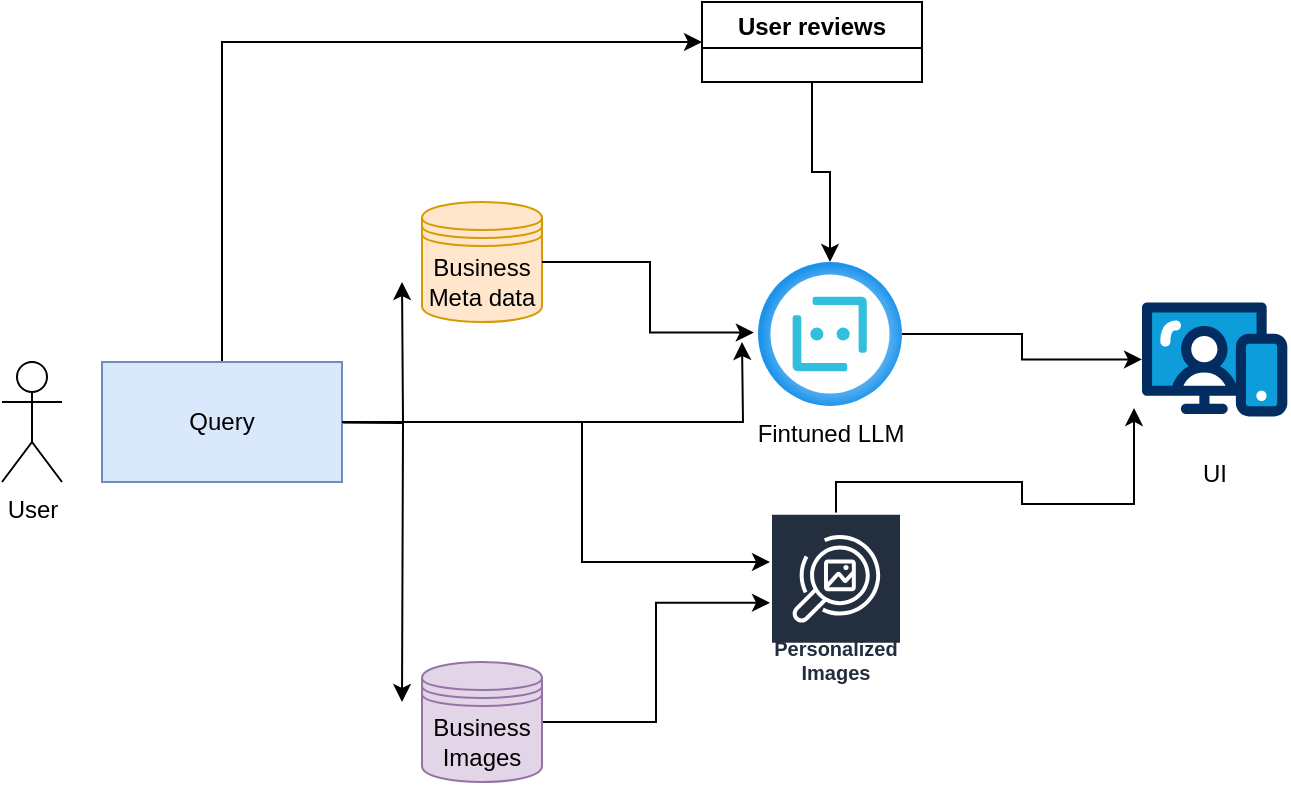 <mxfile version="24.7.1" type="github">
  <diagram name="Page-1" id="kaDvxghzX0mULwTv-LZ7">
    <mxGraphModel dx="794" dy="1615" grid="1" gridSize="10" guides="1" tooltips="1" connect="1" arrows="1" fold="1" page="1" pageScale="1" pageWidth="827" pageHeight="1169" background="none" math="0" shadow="0">
      <root>
        <mxCell id="0" />
        <mxCell id="1" parent="0" />
        <mxCell id="uk2FloNmh11kyuh5neVs-7" style="edgeStyle=orthogonalEdgeStyle;rounded=0;orthogonalLoop=1;jettySize=auto;html=1;exitX=1;exitY=0.5;exitDx=0;exitDy=0;" edge="1" parent="1">
          <mxGeometry relative="1" as="geometry">
            <mxPoint x="170" y="130" as="sourcePoint" />
            <mxPoint x="240" y="270" as="targetPoint" />
          </mxGeometry>
        </mxCell>
        <mxCell id="uk2FloNmh11kyuh5neVs-8" style="edgeStyle=orthogonalEdgeStyle;rounded=0;orthogonalLoop=1;jettySize=auto;html=1;exitX=1;exitY=0.5;exitDx=0;exitDy=0;" edge="1" parent="1" source="uk2FloNmh11kyuh5neVs-1" target="uk2FloNmh11kyuh5neVs-6">
          <mxGeometry relative="1" as="geometry">
            <Array as="points">
              <mxPoint x="330" y="130" />
              <mxPoint x="330" y="200" />
            </Array>
          </mxGeometry>
        </mxCell>
        <mxCell id="uk2FloNmh11kyuh5neVs-9" style="edgeStyle=orthogonalEdgeStyle;rounded=0;orthogonalLoop=1;jettySize=auto;html=1;exitX=1;exitY=0.5;exitDx=0;exitDy=0;" edge="1" parent="1" source="uk2FloNmh11kyuh5neVs-1">
          <mxGeometry relative="1" as="geometry">
            <mxPoint x="240" y="60" as="targetPoint" />
          </mxGeometry>
        </mxCell>
        <mxCell id="uk2FloNmh11kyuh5neVs-37" style="edgeStyle=orthogonalEdgeStyle;rounded=0;orthogonalLoop=1;jettySize=auto;html=1;exitX=0.5;exitY=0;exitDx=0;exitDy=0;entryX=0;entryY=0.5;entryDx=0;entryDy=0;" edge="1" parent="1" source="uk2FloNmh11kyuh5neVs-1" target="uk2FloNmh11kyuh5neVs-35">
          <mxGeometry relative="1" as="geometry" />
        </mxCell>
        <mxCell id="uk2FloNmh11kyuh5neVs-1" value="Query" style="rounded=0;whiteSpace=wrap;html=1;fillColor=#dae8fc;strokeColor=#6c8ebf;" vertex="1" parent="1">
          <mxGeometry x="90" y="100" width="120" height="60" as="geometry" />
        </mxCell>
        <mxCell id="uk2FloNmh11kyuh5neVs-3" value="Business&lt;div&gt;Meta data&lt;/div&gt;" style="shape=datastore;whiteSpace=wrap;html=1;fillColor=#ffe6cc;strokeColor=#d79b00;" vertex="1" parent="1">
          <mxGeometry x="250" y="20" width="60" height="60" as="geometry" />
        </mxCell>
        <mxCell id="uk2FloNmh11kyuh5neVs-45" value="" style="edgeStyle=orthogonalEdgeStyle;rounded=0;orthogonalLoop=1;jettySize=auto;html=1;" edge="1" parent="1" source="uk2FloNmh11kyuh5neVs-4" target="uk2FloNmh11kyuh5neVs-15">
          <mxGeometry relative="1" as="geometry" />
        </mxCell>
        <mxCell id="uk2FloNmh11kyuh5neVs-4" value="Fintuned LLM" style="image;aspect=fixed;html=1;points=[];align=center;fontSize=12;image=img/lib/azure2/ai_machine_learning/Bot_Services.svg;" vertex="1" parent="1">
          <mxGeometry x="418" y="50" width="72" height="72" as="geometry" />
        </mxCell>
        <mxCell id="uk2FloNmh11kyuh5neVs-13" value="" style="edgeStyle=orthogonalEdgeStyle;rounded=0;orthogonalLoop=1;jettySize=auto;html=1;" edge="1" parent="1" source="uk2FloNmh11kyuh5neVs-5" target="uk2FloNmh11kyuh5neVs-6">
          <mxGeometry relative="1" as="geometry" />
        </mxCell>
        <mxCell id="uk2FloNmh11kyuh5neVs-5" value="Business Images" style="shape=datastore;whiteSpace=wrap;html=1;fillColor=#e1d5e7;strokeColor=#9673a6;" vertex="1" parent="1">
          <mxGeometry x="250" y="250" width="60" height="60" as="geometry" />
        </mxCell>
        <mxCell id="uk2FloNmh11kyuh5neVs-47" value="" style="edgeStyle=orthogonalEdgeStyle;rounded=0;orthogonalLoop=1;jettySize=auto;html=1;entryX=-0.055;entryY=0.926;entryDx=0;entryDy=0;entryPerimeter=0;" edge="1" parent="1" source="uk2FloNmh11kyuh5neVs-6" target="uk2FloNmh11kyuh5neVs-15">
          <mxGeometry relative="1" as="geometry">
            <mxPoint x="550" y="150" as="targetPoint" />
            <Array as="points">
              <mxPoint x="457" y="160" />
              <mxPoint x="550" y="160" />
              <mxPoint x="550" y="171" />
            </Array>
          </mxGeometry>
        </mxCell>
        <mxCell id="uk2FloNmh11kyuh5neVs-6" value="&lt;div&gt;&lt;br&gt;&lt;/div&gt;&lt;br&gt;Personalized Images" style="sketch=0;outlineConnect=0;fontColor=#232F3E;gradientColor=none;strokeColor=#ffffff;fillColor=#232F3E;dashed=0;verticalLabelPosition=middle;verticalAlign=bottom;align=center;html=1;whiteSpace=wrap;fontSize=10;fontStyle=1;spacing=3;shape=mxgraph.aws4.productIcon;prIcon=mxgraph.aws4.rekognition_image;" vertex="1" parent="1">
          <mxGeometry x="424" y="175.4" width="66" height="90" as="geometry" />
        </mxCell>
        <mxCell id="uk2FloNmh11kyuh5neVs-10" style="edgeStyle=orthogonalEdgeStyle;rounded=0;orthogonalLoop=1;jettySize=auto;html=1;exitX=1;exitY=0.5;exitDx=0;exitDy=0;" edge="1" parent="1" source="uk2FloNmh11kyuh5neVs-1">
          <mxGeometry relative="1" as="geometry">
            <mxPoint x="410" y="90" as="targetPoint" />
          </mxGeometry>
        </mxCell>
        <mxCell id="uk2FloNmh11kyuh5neVs-12" style="edgeStyle=orthogonalEdgeStyle;rounded=0;orthogonalLoop=1;jettySize=auto;html=1;exitX=1;exitY=0.5;exitDx=0;exitDy=0;entryX=-0.029;entryY=0.49;entryDx=0;entryDy=0;entryPerimeter=0;" edge="1" parent="1" source="uk2FloNmh11kyuh5neVs-3" target="uk2FloNmh11kyuh5neVs-4">
          <mxGeometry relative="1" as="geometry" />
        </mxCell>
        <mxCell id="uk2FloNmh11kyuh5neVs-15" value="UI" style="verticalLabelPosition=bottom;aspect=fixed;html=1;shape=mxgraph.salesforce.web;" vertex="1" parent="1">
          <mxGeometry x="610" y="70" width="72.66" height="57.4" as="geometry" />
        </mxCell>
        <mxCell id="uk2FloNmh11kyuh5neVs-16" value="User" style="shape=umlActor;verticalLabelPosition=bottom;verticalAlign=top;html=1;outlineConnect=0;" vertex="1" parent="1">
          <mxGeometry x="40" y="100" width="30" height="60" as="geometry" />
        </mxCell>
        <mxCell id="uk2FloNmh11kyuh5neVs-36" value="" style="edgeStyle=orthogonalEdgeStyle;rounded=0;orthogonalLoop=1;jettySize=auto;html=1;" edge="1" parent="1" source="uk2FloNmh11kyuh5neVs-35" target="uk2FloNmh11kyuh5neVs-4">
          <mxGeometry relative="1" as="geometry" />
        </mxCell>
        <mxCell id="uk2FloNmh11kyuh5neVs-35" value="User reviews" style="swimlane;" vertex="1" collapsed="1" parent="1">
          <mxGeometry x="390" y="-80" width="110" height="40" as="geometry">
            <mxRectangle x="390" y="-80" width="80" height="70" as="alternateBounds" />
          </mxGeometry>
        </mxCell>
      </root>
    </mxGraphModel>
  </diagram>
</mxfile>
